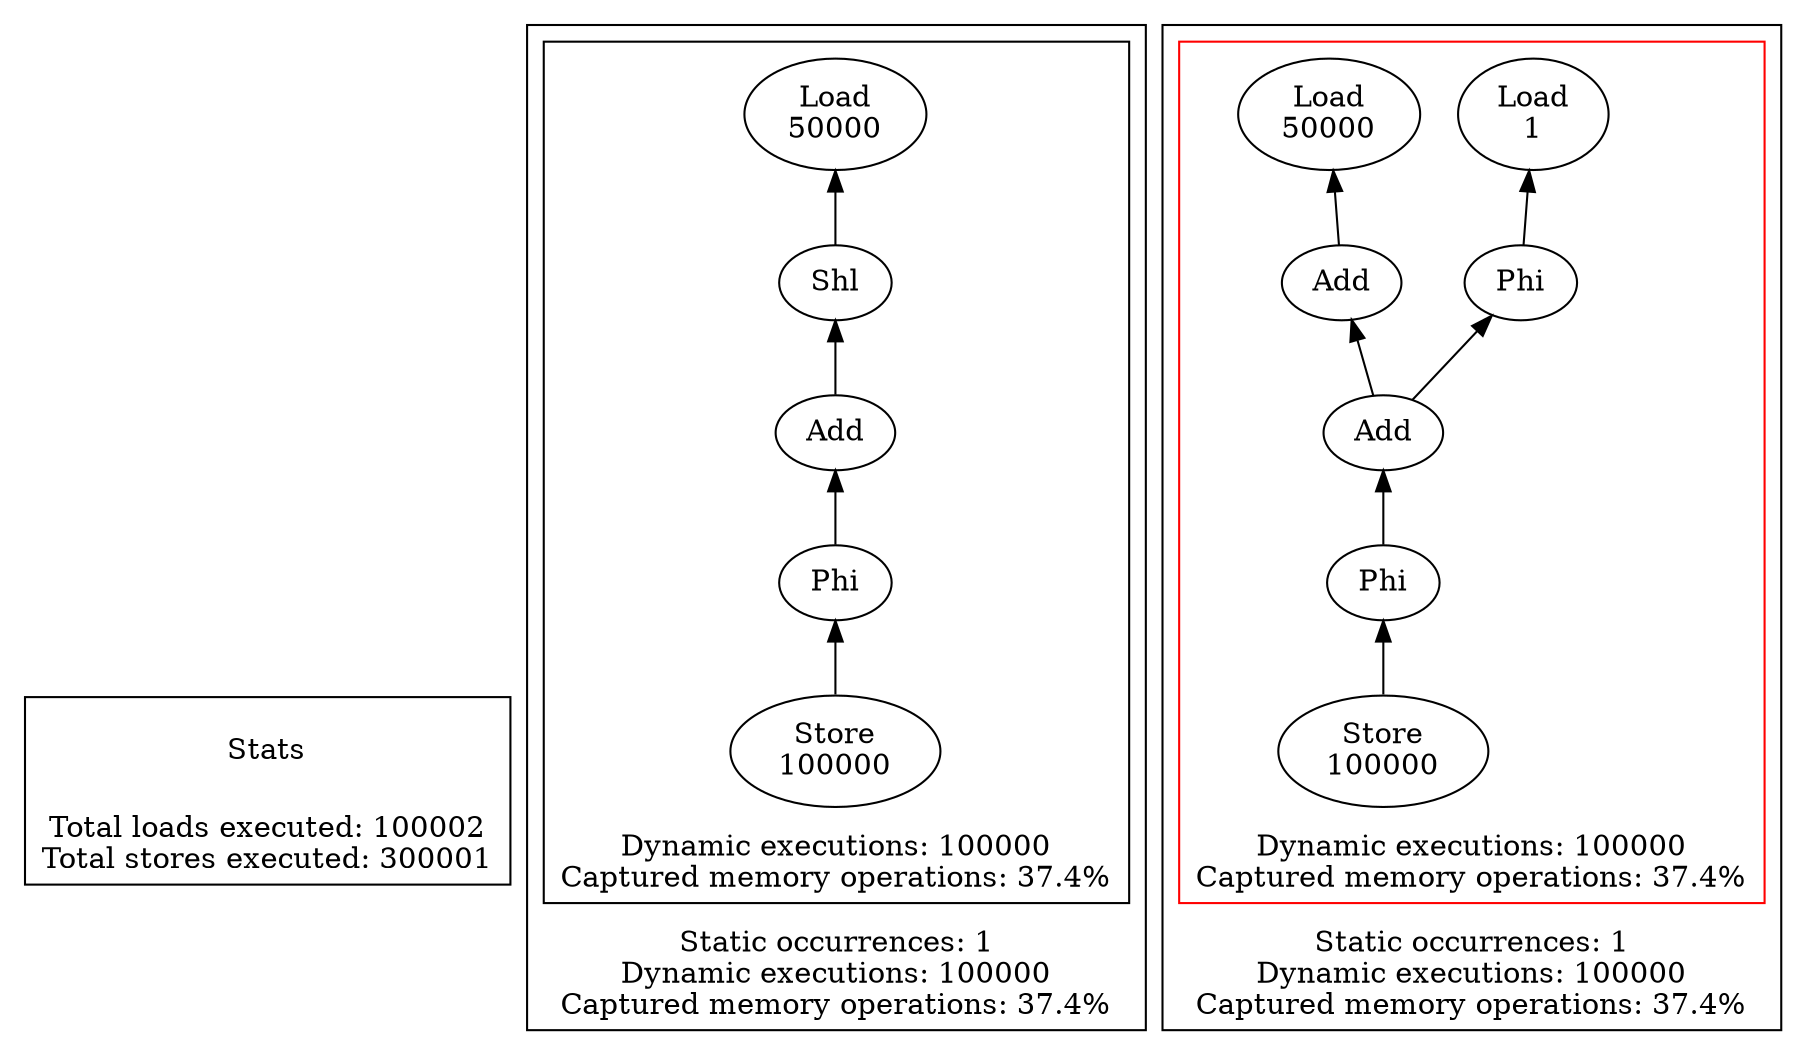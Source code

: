 strict digraph {
rankdir=BT
subgraph {
Stats [shape=plaintext]
cluster=true
label="Total loads executed: 100002\nTotal stores executed: 300001"
}
subgraph {
subgraph {
"0_0_39" [label="Phi"]
"0_0_32" [label="Add"]
"0_0_39" -> "0_0_32"
"0_0_31" [label="Shl"]
"0_0_32" -> "0_0_31"
"0_0_30" [label="Load\n50000"]
"0_0_31" -> "0_0_30"
{
rank=min
"0_0_40" [label="Store\n100000"]
}
"0_0_40" -> "0_0_39"
cluster=true
label="Dynamic executions: 100000\nCaptured memory operations: 37.4%"
}
cluster=true
label="Static occurrences: 1\nDynamic executions: 100000\nCaptured memory operations: 37.4%"
}
subgraph {
subgraph {
"1_0_39" [label="Phi"]
"1_0_37" [label="Add"]
"1_0_39" -> "1_0_37"
"1_0_36" [label="Add"]
"1_0_35" [label="Load\n50000"]
"1_0_36" -> "1_0_35"
"1_0_25" [label="Phi"]
"1_0_21" [label="Load\n1"]
"1_0_25" -> "1_0_21"
"1_0_37" -> "1_0_36"
{
rank=min
"1_0_40" [label="Store\n100000"]
}
"1_0_40" -> "1_0_39"
"1_0_37" -> "1_0_25"
cluster=true
label="Dynamic executions: 100000\nCaptured memory operations: 37.4%"
color=red
}
cluster=true
label="Static occurrences: 1\nDynamic executions: 100000\nCaptured memory operations: 37.4%"
}
}

